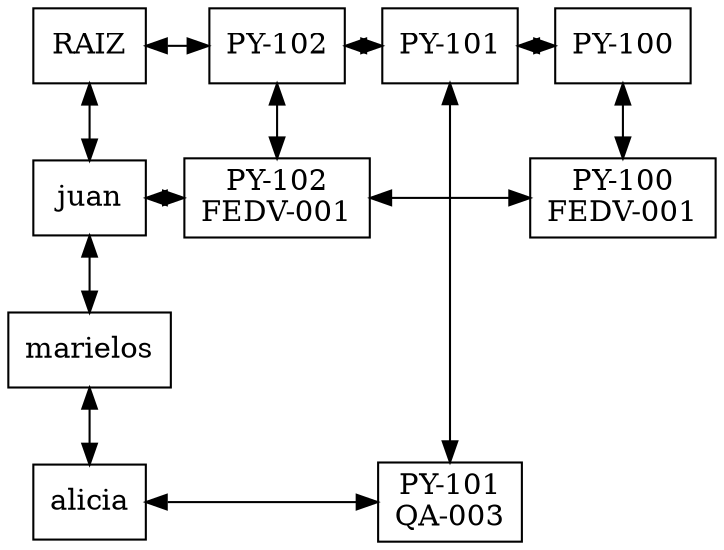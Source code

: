 digraph MatrizCapa{ 
 node[shape=box] 
 rankdir=UD;
{rank=same; 
nodo0x791c50[label="RAIZ\n" ,group=0]; 
nodo0x791eb0[label="PY-102" ,group=1]; 
nodo0x7966f0[label="PY-101" ,group=2]; 
nodo0x796740[label="PY-100" ,group=3]; 
} 
{rank=same; 
nodo0x796790[label="juan" ,group=0]; 
nodo0x7968d0[label="PY-102\nFEDV-001" ,group=1]; 
nodo0x796880[label="PY-100\nFEDV-001" ,group=3]; 
} 
{rank=same; 
nodo0x7967e0[label="marielos" ,group=0]; 
} 
{rank=same; 
nodo0x796830[label="alicia" ,group=0]; 
nodo0x796920[label="PY-101\nQA-003" ,group=2]; 
} 
nodo0x791c50 -> nodo0x791eb0 [dir=both];
nodo0x791eb0 -> nodo0x7966f0 [dir=both];
nodo0x7966f0 -> nodo0x796740 [dir=both];
nodo0x796790 -> nodo0x7968d0 [dir=both];
nodo0x7968d0 -> nodo0x796880 [dir=both];
nodo0x796830 -> nodo0x796920 [dir=both];
nodo0x791c50 -> nodo0x796790 [dir=both];
nodo0x796790 -> nodo0x7967e0 [dir=both];
nodo0x7967e0 -> nodo0x796830 [dir=both];
nodo0x791eb0 -> nodo0x7968d0 [dir=both];
nodo0x7966f0 -> nodo0x796920 [dir=both];
nodo0x796740 -> nodo0x796880 [dir=both];
} 
